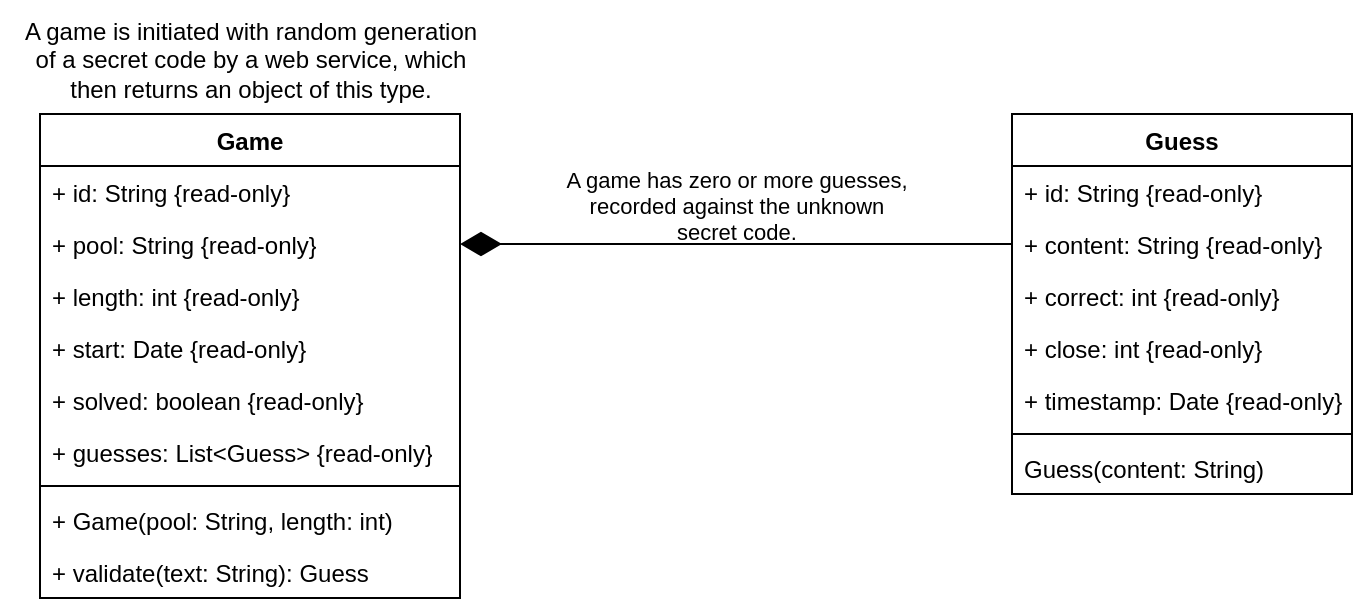<mxfile version="23.1.2" type="device">
  <diagram name="Page-1" id="W5HeWju3qIv87FJqyccO">
    <mxGraphModel dx="1050" dy="603" grid="1" gridSize="10" guides="1" tooltips="1" connect="1" arrows="1" fold="1" page="1" pageScale="1" pageWidth="850" pageHeight="1100" math="0" shadow="0">
      <root>
        <mxCell id="0" />
        <mxCell id="1" parent="0" />
        <mxCell id="FWOFotrTBlbPY26KujSc-1" value="Game" style="swimlane;fontStyle=1;align=center;verticalAlign=top;childLayout=stackLayout;horizontal=1;startSize=26;horizontalStack=0;resizeParent=1;resizeParentMax=0;resizeLast=0;collapsible=1;marginBottom=0;whiteSpace=wrap;html=1;container=0;" vertex="1" parent="1">
          <mxGeometry x="74" y="80" width="210" height="242" as="geometry" />
        </mxCell>
        <mxCell id="FWOFotrTBlbPY26KujSc-5" value="Guess" style="swimlane;fontStyle=1;align=center;verticalAlign=top;childLayout=stackLayout;horizontal=1;startSize=26;horizontalStack=0;resizeParent=1;resizeParentMax=0;resizeLast=0;collapsible=1;marginBottom=0;whiteSpace=wrap;html=1;container=0;" vertex="1" parent="1">
          <mxGeometry x="560" y="80" width="170" height="190" as="geometry" />
        </mxCell>
        <mxCell id="FWOFotrTBlbPY26KujSc-19" value="A game has zero or more guesses,&lt;br&gt;recorded against the unknown &lt;br&gt;secret code." style="endArrow=diamondThin;endFill=1;endSize=18;html=1;rounded=0;entryX=1;entryY=0.5;entryDx=0;entryDy=0;exitX=0;exitY=0.5;exitDx=0;exitDy=0;spacingTop=0;spacingBottom=39;align=center;spacingLeft=0;labelBackgroundColor=none;" edge="1" parent="1" source="FWOFotrTBlbPY26KujSc-8" target="FWOFotrTBlbPY26KujSc-9">
          <mxGeometry width="160" relative="1" as="geometry">
            <mxPoint x="340" y="200" as="sourcePoint" />
            <mxPoint x="500" y="200" as="targetPoint" />
          </mxGeometry>
        </mxCell>
        <mxCell id="FWOFotrTBlbPY26KujSc-20" value="A game is initiated with random generation&lt;br&gt;of a secret code by a web service, which&lt;br&gt;then returns an object of this type." style="text;html=1;align=center;verticalAlign=middle;resizable=0;points=[];autosize=1;strokeColor=none;fillColor=none;container=0;" vertex="1" parent="1">
          <mxGeometry x="54" y="23" width="250" height="60" as="geometry" />
        </mxCell>
        <mxCell id="FWOFotrTBlbPY26KujSc-2" value="+ id: String {read-only}" style="text;strokeColor=none;fillColor=none;align=left;verticalAlign=top;spacingLeft=4;spacingRight=4;overflow=hidden;rotatable=0;points=[[0,0.5],[1,0.5]];portConstraint=eastwest;whiteSpace=wrap;html=1;container=0;" vertex="1" parent="1">
          <mxGeometry x="74" y="106" width="210" height="26" as="geometry" />
        </mxCell>
        <mxCell id="FWOFotrTBlbPY26KujSc-9" value="+ pool: String {read-only}" style="text;strokeColor=none;fillColor=none;align=left;verticalAlign=top;spacingLeft=4;spacingRight=4;overflow=hidden;rotatable=0;points=[[0,0.5],[1,0.5]];portConstraint=eastwest;whiteSpace=wrap;html=1;container=0;" vertex="1" parent="1">
          <mxGeometry x="74" y="132" width="210" height="26" as="geometry" />
        </mxCell>
        <mxCell id="FWOFotrTBlbPY26KujSc-10" value="+ length: int {read-only}" style="text;strokeColor=none;fillColor=none;align=left;verticalAlign=top;spacingLeft=4;spacingRight=4;overflow=hidden;rotatable=0;points=[[0,0.5],[1,0.5]];portConstraint=eastwest;whiteSpace=wrap;html=1;container=0;" vertex="1" parent="1">
          <mxGeometry x="74" y="158" width="210" height="26" as="geometry" />
        </mxCell>
        <mxCell id="FWOFotrTBlbPY26KujSc-11" value="+ start: Date {read-only}" style="text;strokeColor=none;fillColor=none;align=left;verticalAlign=top;spacingLeft=4;spacingRight=4;overflow=hidden;rotatable=0;points=[[0,0.5],[1,0.5]];portConstraint=eastwest;whiteSpace=wrap;html=1;container=0;" vertex="1" parent="1">
          <mxGeometry x="74" y="184" width="210" height="26" as="geometry" />
        </mxCell>
        <mxCell id="FWOFotrTBlbPY26KujSc-12" value="+ solved: boolean {read-only}" style="text;strokeColor=none;fillColor=none;align=left;verticalAlign=top;spacingLeft=4;spacingRight=4;overflow=hidden;rotatable=0;points=[[0,0.5],[1,0.5]];portConstraint=eastwest;whiteSpace=wrap;html=1;container=0;" vertex="1" parent="1">
          <mxGeometry x="74" y="210" width="210" height="26" as="geometry" />
        </mxCell>
        <mxCell id="FWOFotrTBlbPY26KujSc-13" value="+ guesses: List&amp;lt;Guess&amp;gt; {read-only}" style="text;strokeColor=none;fillColor=none;align=left;verticalAlign=top;spacingLeft=4;spacingRight=4;overflow=hidden;rotatable=0;points=[[0,0.5],[1,0.5]];portConstraint=eastwest;whiteSpace=wrap;html=1;container=0;" vertex="1" parent="1">
          <mxGeometry x="74" y="236" width="210" height="26" as="geometry" />
        </mxCell>
        <mxCell id="FWOFotrTBlbPY26KujSc-3" value="" style="line;strokeWidth=1;fillColor=none;align=left;verticalAlign=middle;spacingTop=-1;spacingLeft=3;spacingRight=3;rotatable=0;labelPosition=right;points=[];portConstraint=eastwest;strokeColor=inherit;container=0;" vertex="1" parent="1">
          <mxGeometry x="74" y="262" width="210" height="8" as="geometry" />
        </mxCell>
        <mxCell id="FWOFotrTBlbPY26KujSc-4" value="+ Game(pool: String, length: int)" style="text;strokeColor=none;fillColor=none;align=left;verticalAlign=top;spacingLeft=4;spacingRight=4;overflow=hidden;rotatable=0;points=[[0,0.5],[1,0.5]];portConstraint=eastwest;whiteSpace=wrap;html=1;container=0;" vertex="1" parent="1">
          <mxGeometry x="74" y="270" width="210" height="26" as="geometry" />
        </mxCell>
        <mxCell id="FWOFotrTBlbPY26KujSc-14" value="+ validate(text: String): Guess" style="text;strokeColor=none;fillColor=none;align=left;verticalAlign=top;spacingLeft=4;spacingRight=4;overflow=hidden;rotatable=0;points=[[0,0.5],[1,0.5]];portConstraint=eastwest;whiteSpace=wrap;html=1;container=0;" vertex="1" parent="1">
          <mxGeometry x="74" y="296" width="210" height="26" as="geometry" />
        </mxCell>
        <mxCell id="FWOFotrTBlbPY26KujSc-6" value="+ id: String {read-only}" style="text;strokeColor=none;fillColor=none;align=left;verticalAlign=top;spacingLeft=4;spacingRight=4;overflow=hidden;rotatable=0;points=[[0,0.5],[1,0.5]];portConstraint=eastwest;whiteSpace=wrap;html=1;container=0;" vertex="1" parent="1">
          <mxGeometry x="560" y="106" width="170" height="26" as="geometry" />
        </mxCell>
        <mxCell id="FWOFotrTBlbPY26KujSc-8" value="+ content: String {read-only}" style="text;strokeColor=none;fillColor=none;align=left;verticalAlign=top;spacingLeft=4;spacingRight=4;overflow=hidden;rotatable=0;points=[[0,0.5],[1,0.5]];portConstraint=eastwest;whiteSpace=wrap;html=1;container=0;" vertex="1" parent="1">
          <mxGeometry x="560" y="132" width="170" height="26" as="geometry" />
        </mxCell>
        <mxCell id="FWOFotrTBlbPY26KujSc-15" value="+ correct: int {read-only}" style="text;strokeColor=none;fillColor=none;align=left;verticalAlign=top;spacingLeft=4;spacingRight=4;overflow=hidden;rotatable=0;points=[[0,0.5],[1,0.5]];portConstraint=eastwest;whiteSpace=wrap;html=1;container=0;" vertex="1" parent="1">
          <mxGeometry x="560" y="158" width="170" height="26" as="geometry" />
        </mxCell>
        <mxCell id="FWOFotrTBlbPY26KujSc-16" value="+ close: int {read-only}" style="text;strokeColor=none;fillColor=none;align=left;verticalAlign=top;spacingLeft=4;spacingRight=4;overflow=hidden;rotatable=0;points=[[0,0.5],[1,0.5]];portConstraint=eastwest;whiteSpace=wrap;html=1;container=0;" vertex="1" parent="1">
          <mxGeometry x="560" y="184" width="170" height="26" as="geometry" />
        </mxCell>
        <mxCell id="FWOFotrTBlbPY26KujSc-17" value="+ timestamp: Date {read-only}" style="text;strokeColor=none;fillColor=none;align=left;verticalAlign=top;spacingLeft=4;spacingRight=4;overflow=hidden;rotatable=0;points=[[0,0.5],[1,0.5]];portConstraint=eastwest;whiteSpace=wrap;html=1;container=0;" vertex="1" parent="1">
          <mxGeometry x="560" y="210" width="170" height="26" as="geometry" />
        </mxCell>
        <mxCell id="FWOFotrTBlbPY26KujSc-7" value="" style="line;strokeWidth=1;fillColor=none;align=left;verticalAlign=middle;spacingTop=-1;spacingLeft=3;spacingRight=3;rotatable=0;labelPosition=right;points=[];portConstraint=eastwest;strokeColor=inherit;container=0;" vertex="1" parent="1">
          <mxGeometry x="560" y="236" width="170" height="8" as="geometry" />
        </mxCell>
        <mxCell id="FWOFotrTBlbPY26KujSc-18" value="Guess(content: String)" style="text;strokeColor=none;fillColor=none;align=left;verticalAlign=top;spacingLeft=4;spacingRight=4;overflow=hidden;rotatable=0;points=[[0,0.5],[1,0.5]];portConstraint=eastwest;whiteSpace=wrap;html=1;container=0;" vertex="1" parent="1">
          <mxGeometry x="560" y="244" width="170" height="26" as="geometry" />
        </mxCell>
      </root>
    </mxGraphModel>
  </diagram>
</mxfile>
